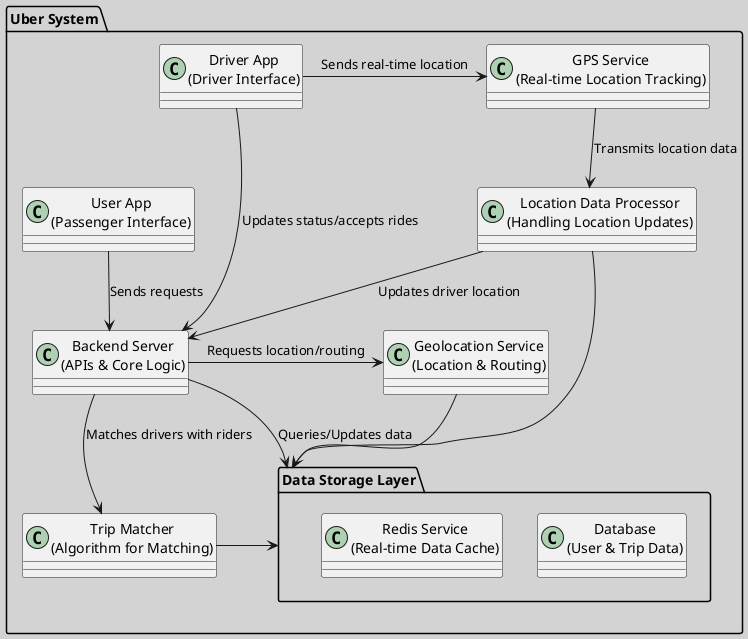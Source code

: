 @startuml
skinparam backgroundColor #D3D3D3
!define Rectangle class

package "Uber System" {

    Rectangle "User App\n(Passenger Interface)" as UserApp
    Rectangle "Driver App\n(Driver Interface)" as DriverApp
    Rectangle "Backend Server\n(APIs & Core Logic)" as Backend
    Rectangle "Geolocation Service\n(Location & Routing)" as Geolocation
    Rectangle "Trip Matcher\n(Algorithm for Matching)" as Matcher
    Rectangle "GPS Service\n(Real-time Location Tracking)" as GPSService
    Rectangle "Location Data Processor\n(Handling Location Updates)" as LocationProcessor

    UserApp -down-> Backend : Sends requests
    DriverApp -down-> Backend : Updates status/accepts rides
    Backend -right-> Geolocation : Requests location/routing
    Backend -down-> Matcher : Matches drivers with riders
    DriverApp -right-> GPSService : Sends real-time location
    GPSService -down-> LocationProcessor : Transmits location data
    LocationProcessor -down-> Backend : Updates driver location

    package "Data Storage Layer" {
        Rectangle "Database\n(User & Trip Data)" as Database
        Rectangle "Redis Service\n(Real-time Data Cache)" as RedisService
    }

    Backend -down-> "Data Storage Layer" : Queries/Updates data
    Geolocation -down-> "Data Storage Layer"
    Matcher -down-> "Data Storage Layer"
    LocationProcessor -left-> "Data Storage Layer"
}

@enduml
